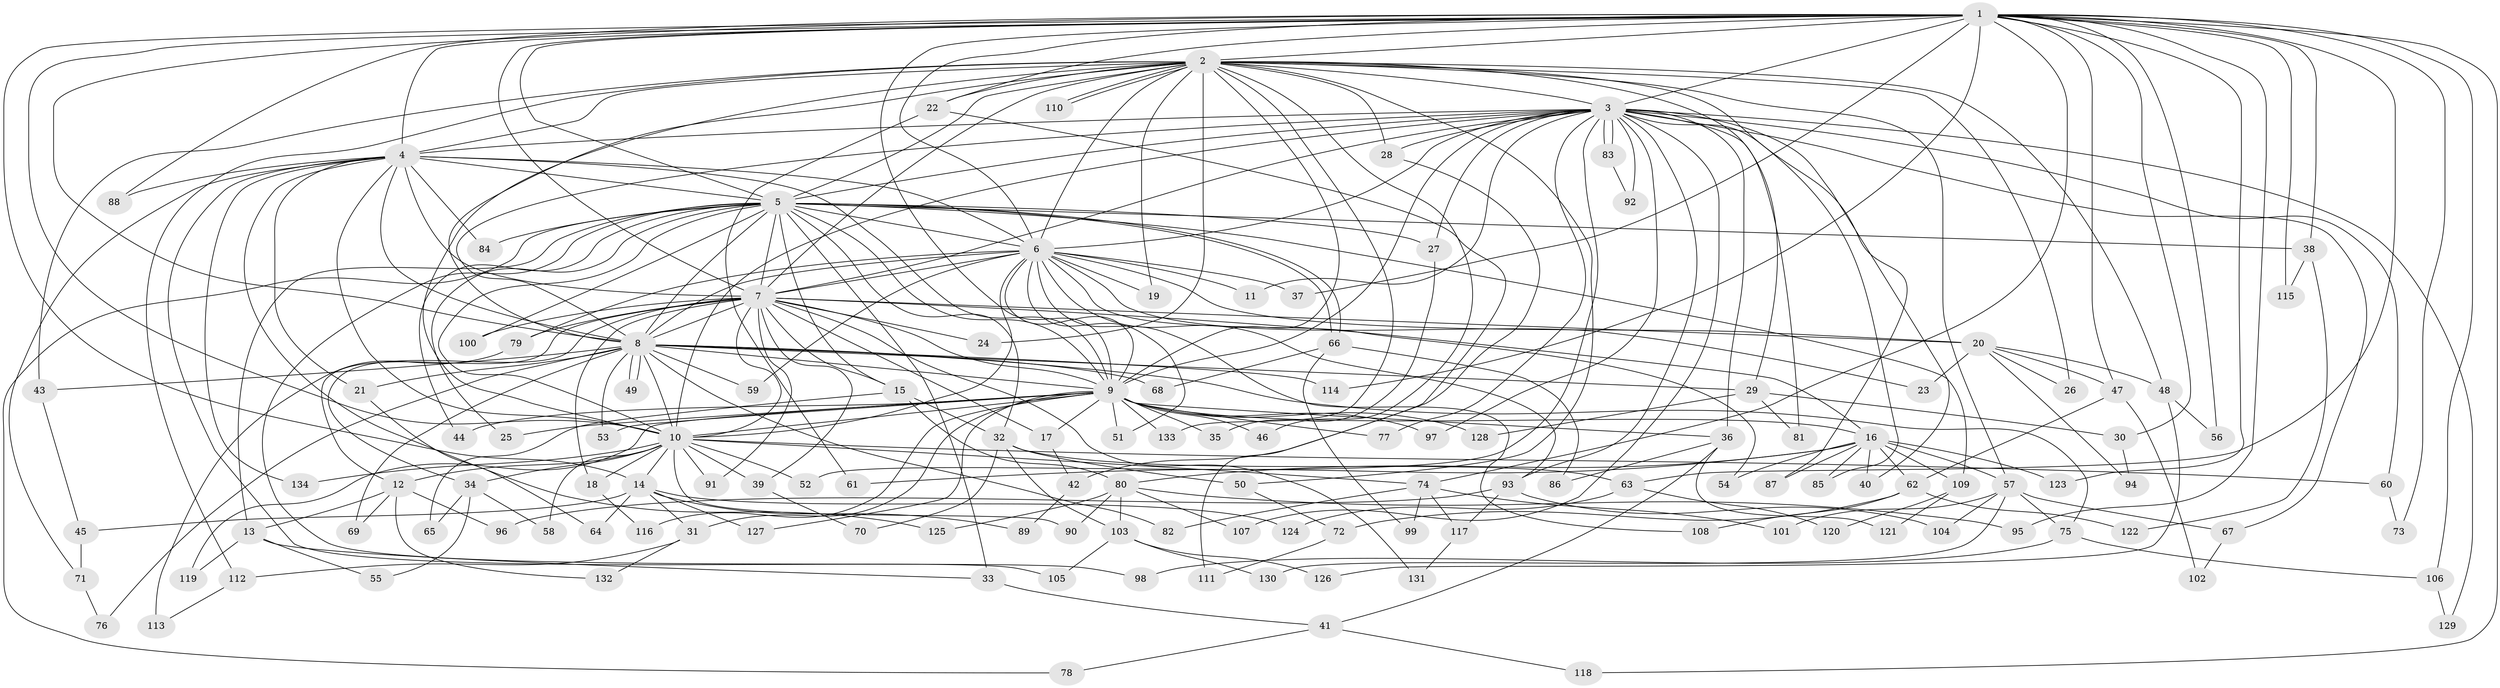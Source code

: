 // Generated by graph-tools (version 1.1) at 2025/10/02/27/25 16:10:58]
// undirected, 134 vertices, 293 edges
graph export_dot {
graph [start="1"]
  node [color=gray90,style=filled];
  1;
  2;
  3;
  4;
  5;
  6;
  7;
  8;
  9;
  10;
  11;
  12;
  13;
  14;
  15;
  16;
  17;
  18;
  19;
  20;
  21;
  22;
  23;
  24;
  25;
  26;
  27;
  28;
  29;
  30;
  31;
  32;
  33;
  34;
  35;
  36;
  37;
  38;
  39;
  40;
  41;
  42;
  43;
  44;
  45;
  46;
  47;
  48;
  49;
  50;
  51;
  52;
  53;
  54;
  55;
  56;
  57;
  58;
  59;
  60;
  61;
  62;
  63;
  64;
  65;
  66;
  67;
  68;
  69;
  70;
  71;
  72;
  73;
  74;
  75;
  76;
  77;
  78;
  79;
  80;
  81;
  82;
  83;
  84;
  85;
  86;
  87;
  88;
  89;
  90;
  91;
  92;
  93;
  94;
  95;
  96;
  97;
  98;
  99;
  100;
  101;
  102;
  103;
  104;
  105;
  106;
  107;
  108;
  109;
  110;
  111;
  112;
  113;
  114;
  115;
  116;
  117;
  118;
  119;
  120;
  121;
  122;
  123;
  124;
  125;
  126;
  127;
  128;
  129;
  130;
  131;
  132;
  133;
  134;
  1 -- 2;
  1 -- 3;
  1 -- 4;
  1 -- 5;
  1 -- 6;
  1 -- 7;
  1 -- 8;
  1 -- 9;
  1 -- 10;
  1 -- 14;
  1 -- 22;
  1 -- 30;
  1 -- 37;
  1 -- 38;
  1 -- 47;
  1 -- 56;
  1 -- 63;
  1 -- 73;
  1 -- 74;
  1 -- 88;
  1 -- 95;
  1 -- 106;
  1 -- 114;
  1 -- 115;
  1 -- 118;
  1 -- 123;
  2 -- 3;
  2 -- 4;
  2 -- 5;
  2 -- 6;
  2 -- 7;
  2 -- 8;
  2 -- 9;
  2 -- 10;
  2 -- 19;
  2 -- 22;
  2 -- 24;
  2 -- 26;
  2 -- 28;
  2 -- 29;
  2 -- 43;
  2 -- 46;
  2 -- 48;
  2 -- 50;
  2 -- 57;
  2 -- 87;
  2 -- 110;
  2 -- 110;
  2 -- 112;
  2 -- 133;
  3 -- 4;
  3 -- 5;
  3 -- 6;
  3 -- 7;
  3 -- 8;
  3 -- 9;
  3 -- 10;
  3 -- 11;
  3 -- 27;
  3 -- 28;
  3 -- 36;
  3 -- 40;
  3 -- 52;
  3 -- 60;
  3 -- 67;
  3 -- 77;
  3 -- 81;
  3 -- 83;
  3 -- 83;
  3 -- 85;
  3 -- 92;
  3 -- 93;
  3 -- 97;
  3 -- 107;
  3 -- 129;
  4 -- 5;
  4 -- 6;
  4 -- 7;
  4 -- 8;
  4 -- 9;
  4 -- 10;
  4 -- 21;
  4 -- 71;
  4 -- 84;
  4 -- 88;
  4 -- 105;
  4 -- 125;
  4 -- 134;
  5 -- 6;
  5 -- 7;
  5 -- 8;
  5 -- 9;
  5 -- 10;
  5 -- 13;
  5 -- 15;
  5 -- 25;
  5 -- 27;
  5 -- 32;
  5 -- 33;
  5 -- 38;
  5 -- 44;
  5 -- 66;
  5 -- 66;
  5 -- 78;
  5 -- 84;
  5 -- 98;
  5 -- 100;
  5 -- 109;
  6 -- 7;
  6 -- 8;
  6 -- 9;
  6 -- 10;
  6 -- 11;
  6 -- 19;
  6 -- 20;
  6 -- 23;
  6 -- 37;
  6 -- 51;
  6 -- 54;
  6 -- 59;
  6 -- 79;
  6 -- 93;
  6 -- 108;
  7 -- 8;
  7 -- 9;
  7 -- 10;
  7 -- 12;
  7 -- 15;
  7 -- 16;
  7 -- 17;
  7 -- 18;
  7 -- 20;
  7 -- 24;
  7 -- 34;
  7 -- 39;
  7 -- 79;
  7 -- 91;
  7 -- 100;
  7 -- 131;
  8 -- 9;
  8 -- 10;
  8 -- 21;
  8 -- 29;
  8 -- 43;
  8 -- 49;
  8 -- 49;
  8 -- 53;
  8 -- 59;
  8 -- 68;
  8 -- 69;
  8 -- 75;
  8 -- 76;
  8 -- 82;
  8 -- 114;
  9 -- 10;
  9 -- 16;
  9 -- 17;
  9 -- 25;
  9 -- 31;
  9 -- 35;
  9 -- 36;
  9 -- 44;
  9 -- 46;
  9 -- 51;
  9 -- 53;
  9 -- 77;
  9 -- 97;
  9 -- 116;
  9 -- 119;
  9 -- 127;
  9 -- 128;
  9 -- 133;
  10 -- 12;
  10 -- 14;
  10 -- 18;
  10 -- 34;
  10 -- 39;
  10 -- 52;
  10 -- 58;
  10 -- 60;
  10 -- 74;
  10 -- 90;
  10 -- 91;
  10 -- 134;
  12 -- 13;
  12 -- 69;
  12 -- 96;
  12 -- 132;
  13 -- 33;
  13 -- 55;
  13 -- 119;
  14 -- 31;
  14 -- 45;
  14 -- 64;
  14 -- 89;
  14 -- 124;
  14 -- 127;
  15 -- 32;
  15 -- 65;
  15 -- 80;
  16 -- 40;
  16 -- 54;
  16 -- 57;
  16 -- 61;
  16 -- 62;
  16 -- 80;
  16 -- 85;
  16 -- 87;
  16 -- 109;
  16 -- 123;
  17 -- 42;
  18 -- 116;
  20 -- 23;
  20 -- 26;
  20 -- 47;
  20 -- 48;
  20 -- 94;
  21 -- 64;
  22 -- 61;
  22 -- 111;
  27 -- 35;
  28 -- 42;
  29 -- 30;
  29 -- 81;
  29 -- 128;
  30 -- 94;
  31 -- 112;
  31 -- 132;
  32 -- 50;
  32 -- 63;
  32 -- 70;
  32 -- 103;
  33 -- 41;
  34 -- 55;
  34 -- 58;
  34 -- 65;
  36 -- 41;
  36 -- 86;
  36 -- 121;
  38 -- 115;
  38 -- 122;
  39 -- 70;
  41 -- 78;
  41 -- 118;
  42 -- 89;
  43 -- 45;
  45 -- 71;
  47 -- 62;
  47 -- 102;
  48 -- 56;
  48 -- 126;
  50 -- 72;
  57 -- 67;
  57 -- 75;
  57 -- 101;
  57 -- 104;
  57 -- 130;
  60 -- 73;
  62 -- 72;
  62 -- 108;
  62 -- 122;
  63 -- 120;
  63 -- 124;
  66 -- 68;
  66 -- 86;
  66 -- 99;
  67 -- 102;
  71 -- 76;
  72 -- 111;
  74 -- 82;
  74 -- 99;
  74 -- 101;
  74 -- 117;
  75 -- 98;
  75 -- 106;
  79 -- 113;
  80 -- 90;
  80 -- 95;
  80 -- 103;
  80 -- 107;
  80 -- 125;
  83 -- 92;
  93 -- 96;
  93 -- 104;
  93 -- 117;
  103 -- 105;
  103 -- 126;
  103 -- 130;
  106 -- 129;
  109 -- 120;
  109 -- 121;
  112 -- 113;
  117 -- 131;
}

